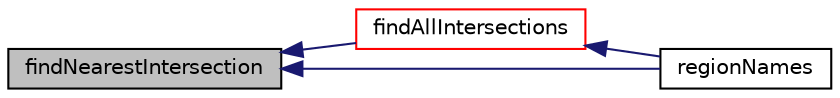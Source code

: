 digraph "findNearestIntersection"
{
  bgcolor="transparent";
  edge [fontname="Helvetica",fontsize="10",labelfontname="Helvetica",labelfontsize="10"];
  node [fontname="Helvetica",fontsize="10",shape=record];
  rankdir="LR";
  Node604 [label="findNearestIntersection",height=0.2,width=0.4,color="black", fillcolor="grey75", style="filled", fontcolor="black"];
  Node604 -> Node605 [dir="back",color="midnightblue",fontsize="10",style="solid",fontname="Helvetica"];
  Node605 [label="findAllIntersections",height=0.2,width=0.4,color="red",URL="$a26381.html#a8a15832e3d129d7e8b56e84f93816604",tooltip="Find all intersections in order from start to end. Returns for. "];
  Node605 -> Node617 [dir="back",color="midnightblue",fontsize="10",style="solid",fontname="Helvetica"];
  Node617 [label="regionNames",height=0.2,width=0.4,color="black",URL="$a26381.html#a0dc1c3a7eab469ca542770f4dce82bee"];
  Node604 -> Node617 [dir="back",color="midnightblue",fontsize="10",style="solid",fontname="Helvetica"];
}
